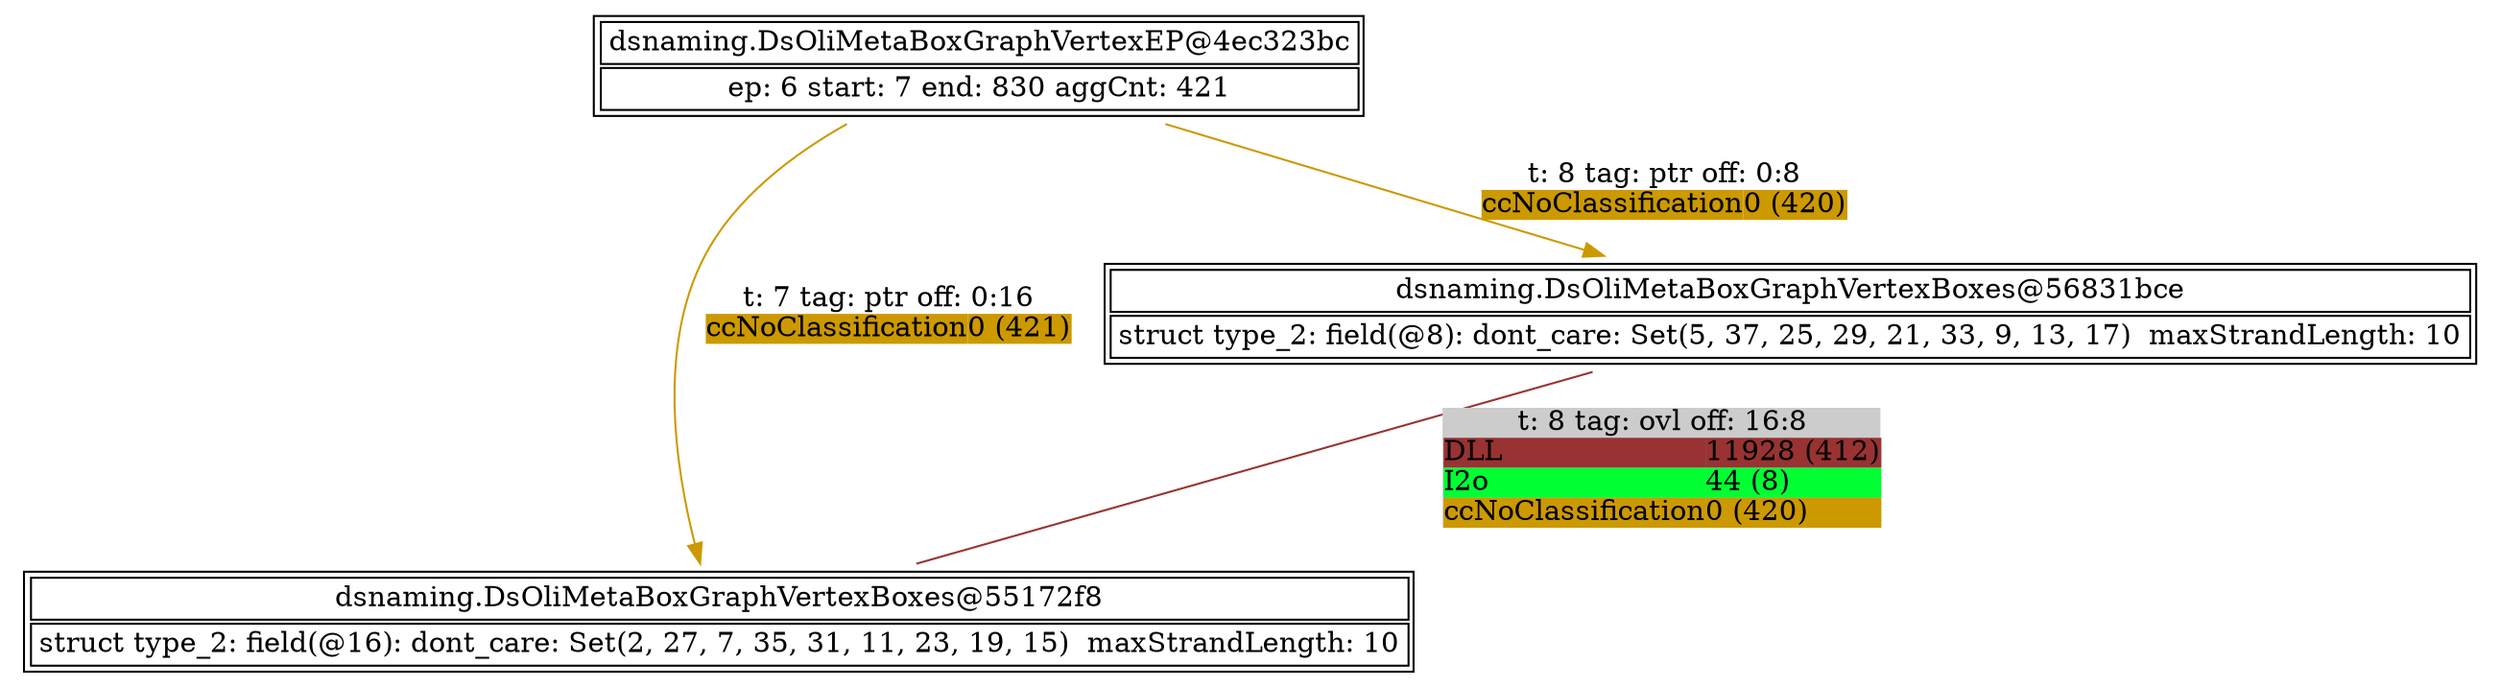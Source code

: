 digraph G {
	"dsnaming.DsOliMetaBoxGraphVertexEP@4ec323bc" -> "dsnaming.DsOliMetaBoxGraphVertexBoxes@55172f8" [color = "#CC9900", label = <<TABLE BORDER="0" ALIGN="left" COLOR="black" CELLBORDER="0"  CELLPADDING="0" CELLSPACING="0"><TR><TD COLSPAN="2">t: 7 tag: ptr off: 0:16</TD></TR><TR><TD ALIGN="left" BGCOLOR="#CC9900">ccNoClassification</TD><TD ALIGN="left" BGCOLOR="#CC9900">0 (421)</TD></TR></TABLE>>]
	"dsnaming.DsOliMetaBoxGraphVertexBoxes@56831bce" -> "dsnaming.DsOliMetaBoxGraphVertexBoxes@55172f8" [dir = none, label = <<TABLE BORDER="0" ALIGN="left" BGCOLOR="#CCCCCC" COLOR="black" CELLBORDER="0" CELLPADDING="0" CELLSPACING="0"><TR><TD COLSPAN="2">t: 8 tag: ovl off: 16:8</TD></TR><TR><TD ALIGN="left" BGCOLOR="#993333">DLL</TD><TD ALIGN="left" BGCOLOR="#993333">11928 (412)</TD></TR><TR><TD ALIGN="left" BGCOLOR="#00FF33">I2o</TD><TD ALIGN="left" BGCOLOR="#00FF33">44 (8)</TD></TR><TR><TD ALIGN="left" BGCOLOR="#CC9900">ccNoClassification</TD><TD ALIGN="left" BGCOLOR="#CC9900">0 (420)</TD></TR></TABLE>>, color = "#993333"]
	"dsnaming.DsOliMetaBoxGraphVertexEP@4ec323bc" -> "dsnaming.DsOliMetaBoxGraphVertexBoxes@56831bce" [color = "#CC9900", label = <<TABLE BORDER="0" ALIGN="left" COLOR="black" CELLBORDER="0"  CELLPADDING="0" CELLSPACING="0"><TR><TD COLSPAN="2">t: 8 tag: ptr off: 0:8</TD></TR><TR><TD ALIGN="left" BGCOLOR="#CC9900">ccNoClassification</TD><TD ALIGN="left" BGCOLOR="#CC9900">0 (420)</TD></TR></TABLE>>]
	subgraph connected_vertices {
		rankdir = LR
		"dsnaming.DsOliMetaBoxGraphVertexBoxes@55172f8"  [label = <<TABLE><TR><TD COLSPAN="2">dsnaming.DsOliMetaBoxGraphVertexBoxes@55172f8</TD></TR><TR><TD COLSPAN="2">struct type_2: field(@16): dont_care: Set(2, 27, 7, 35, 31, 11, 23, 19, 15)  maxStrandLength: 10</TD></TR></TABLE>>, shape = none]
		"dsnaming.DsOliMetaBoxGraphVertexEP@4ec323bc"  [label = <<TABLE><TR><TD COLSPAN="2">dsnaming.DsOliMetaBoxGraphVertexEP@4ec323bc</TD></TR><TR><TD COLSPAN="2">ep: 6 start: 7 end: 830 aggCnt: 421</TD></TR></TABLE>>, shape = none]
		"dsnaming.DsOliMetaBoxGraphVertexBoxes@56831bce"  [label = <<TABLE><TR><TD COLSPAN="2">dsnaming.DsOliMetaBoxGraphVertexBoxes@56831bce</TD></TR><TR><TD COLSPAN="2">struct type_2: field(@8): dont_care: Set(5, 37, 25, 29, 21, 33, 9, 13, 17)  maxStrandLength: 10</TD></TR></TABLE>>, shape = none]
	}
}